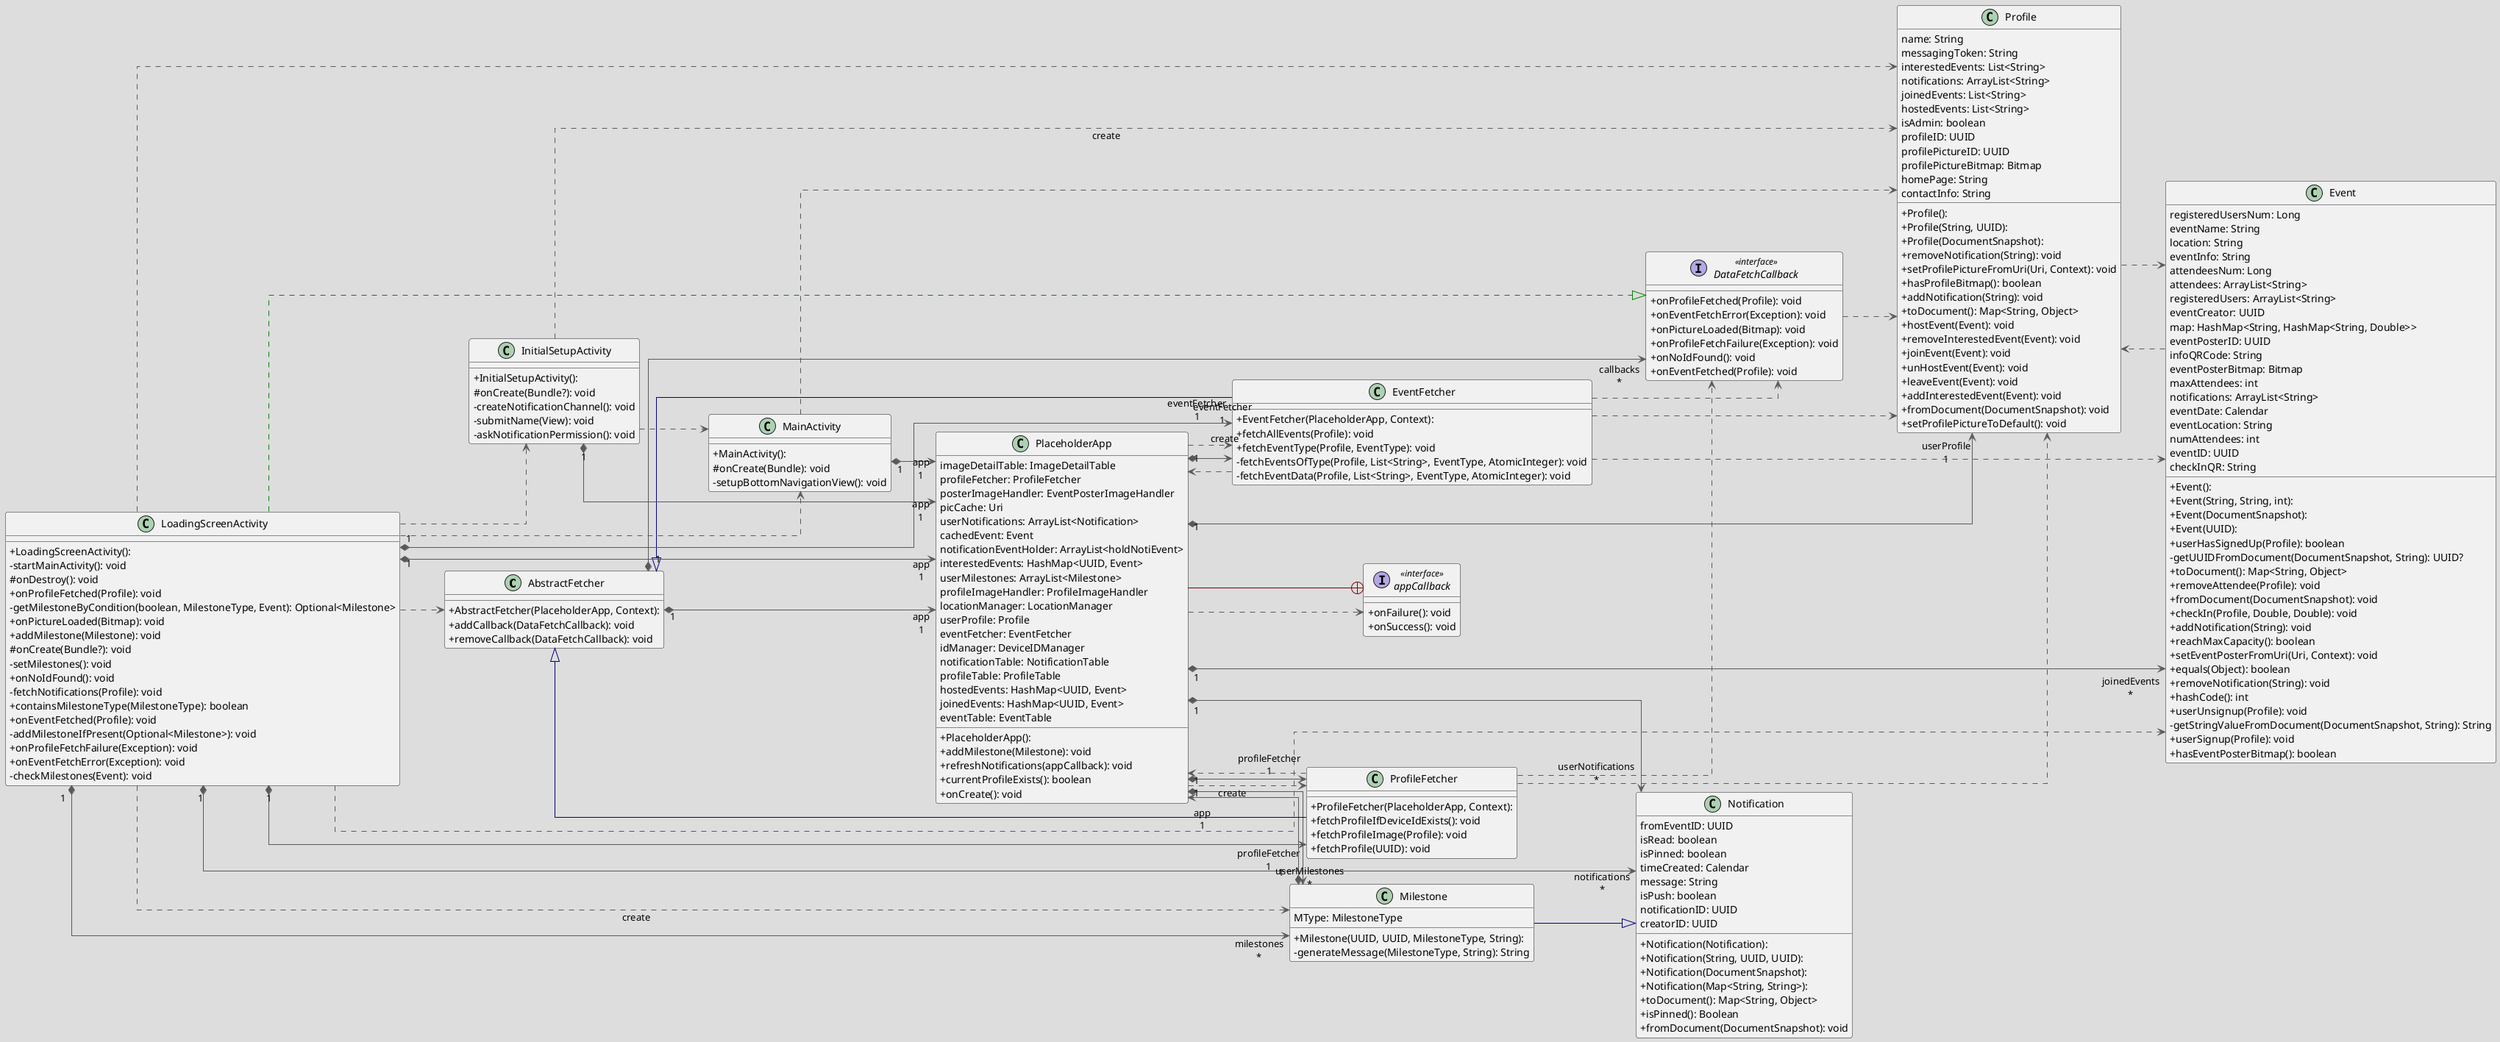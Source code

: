 @startuml

!theme toy
left to right direction
skinparam linetype ortho
skinparam classAttributeIconSize 0

class AbstractFetcher {
  + AbstractFetcher(PlaceholderApp, Context):
  + addCallback(DataFetchCallback): void
  + removeCallback(DataFetchCallback): void
}
interface DataFetchCallback << interface >> {
  + onProfileFetched(Profile): void
  + onEventFetchError(Exception): void
  + onPictureLoaded(Bitmap): void
  + onProfileFetchFailure(Exception): void
  + onNoIdFound(): void
  + onEventFetched(Profile): void
}
class Event {
  + Event():
  + Event(String, String, int):
  + Event(DocumentSnapshot):
  + Event(UUID):
  + userHasSignedUp(Profile): boolean
  - getUUIDFromDocument(DocumentSnapshot, String): UUID?
  + toDocument(): Map<String, Object>
  + removeAttendee(Profile): void
  + fromDocument(DocumentSnapshot): void
  + checkIn(Profile, Double, Double): void
  + addNotification(String): void
  + reachMaxCapacity(): boolean
  + setEventPosterFromUri(Uri, Context): void
  + equals(Object): boolean
  + removeNotification(String): void
  + hashCode(): int
  + userUnsignup(Profile): void
  - getStringValueFromDocument(DocumentSnapshot, String): String
  + userSignup(Profile): void
  + hasEventPosterBitmap(): boolean
   registeredUsersNum: Long
   eventName: String
   location: String
   eventInfo: String
   attendeesNum: Long
   attendees: ArrayList<String>
   registeredUsers: ArrayList<String>
   eventCreator: UUID
   map: HashMap<String, HashMap<String, Double>>
   eventPosterID: UUID
   infoQRCode: String
   eventPosterBitmap: Bitmap
   maxAttendees: int
   notifications: ArrayList<String>
   eventDate: Calendar
   eventLocation: String
   numAttendees: int
   eventID: UUID
   checkInQR: String
}
class EventFetcher {
  + EventFetcher(PlaceholderApp, Context):
  + fetchAllEvents(Profile): void
  + fetchEventType(Profile, EventType): void
  - fetchEventsOfType(Profile, List<String>, EventType, AtomicInteger): void
  - fetchEventData(Profile, List<String>, EventType, AtomicInteger): void
}
class InitialSetupActivity {
  + InitialSetupActivity():
  # onCreate(Bundle?): void
  - createNotificationChannel(): void
  - submitName(View): void
  - askNotificationPermission(): void
}
class LoadingScreenActivity {
  + LoadingScreenActivity():
  - startMainActivity(): void
  # onDestroy(): void
  + onProfileFetched(Profile): void
  - getMilestoneByCondition(boolean, MilestoneType, Event): Optional<Milestone>
  + onPictureLoaded(Bitmap): void
  + addMilestone(Milestone): void
  # onCreate(Bundle?): void
  - setMilestones(): void
  + onNoIdFound(): void
  - fetchNotifications(Profile): void
  + containsMilestoneType(MilestoneType): boolean
  + onEventFetched(Profile): void
  - addMilestoneIfPresent(Optional<Milestone>): void
  + onProfileFetchFailure(Exception): void
  + onEventFetchError(Exception): void
  - checkMilestones(Event): void
}
class MainActivity {
  + MainActivity():
  # onCreate(Bundle): void
  - setupBottomNavigationView(): void
}
class Milestone {
  + Milestone(UUID, UUID, MilestoneType, String):
  - generateMessage(MilestoneType, String): String
   MType: MilestoneType
}
class Notification {
  + Notification(Notification):
  + Notification(String, UUID, UUID):
  + Notification(DocumentSnapshot):
  + Notification(Map<String, String>):
  + toDocument(): Map<String, Object>
  + isPinned(): Boolean
  + fromDocument(DocumentSnapshot): void
   fromEventID: UUID
   isRead: boolean
   isPinned: boolean
   timeCreated: Calendar
   message: String
   isPush: boolean
   notificationID: UUID
   creatorID: UUID
}
class PlaceholderApp {
  + PlaceholderApp():
  + addMilestone(Milestone): void
  + refreshNotifications(appCallback): void
  + currentProfileExists(): boolean
  + onCreate(): void
   imageDetailTable: ImageDetailTable
   profileFetcher: ProfileFetcher
   posterImageHandler: EventPosterImageHandler
   picCache: Uri
   userNotifications: ArrayList<Notification>
   cachedEvent: Event
   notificationEventHolder: ArrayList<holdNotiEvent>
   interestedEvents: HashMap<UUID, Event>
   userMilestones: ArrayList<Milestone>
   profileImageHandler: ProfileImageHandler
   locationManager: LocationManager
   userProfile: Profile
   eventFetcher: EventFetcher
   idManager: DeviceIDManager
   notificationTable: NotificationTable
   profileTable: ProfileTable
   hostedEvents: HashMap<UUID, Event>
   joinedEvents: HashMap<UUID, Event>
   eventTable: EventTable
}
class Profile {
  + Profile():
  + Profile(String, UUID):
  + Profile(DocumentSnapshot):
  + removeNotification(String): void
  + setProfilePictureFromUri(Uri, Context): void
  + hasProfileBitmap(): boolean
  + addNotification(String): void
  + toDocument(): Map<String, Object>
  + hostEvent(Event): void
  + removeInterestedEvent(Event): void
  + joinEvent(Event): void
  + unHostEvent(Event): void
  + leaveEvent(Event): void
  + addInterestedEvent(Event): void
  + fromDocument(DocumentSnapshot): void
  + setProfilePictureToDefault(): void
   name: String
   messagingToken: String
   interestedEvents: List<String>
   notifications: ArrayList<String>
   joinedEvents: List<String>
   hostedEvents: List<String>
   isAdmin: boolean
   profileID: UUID
   profilePictureID: UUID
   profilePictureBitmap: Bitmap
   homePage: String
   contactInfo: String
}
class ProfileFetcher {
  + ProfileFetcher(PlaceholderApp, Context):
  + fetchProfileIfDeviceIdExists(): void
  + fetchProfileImage(Profile): void
  + fetchProfile(UUID): void
}
interface appCallback << interface >> {
  + onFailure(): void
  + onSuccess(): void
}

AbstractFetcher       "1" *-[#595959,plain]-> "callbacks\n*" DataFetchCallback
AbstractFetcher       "1" *-[#595959,plain]-> "app\n1" PlaceholderApp
DataFetchCallback      -[#595959,dashed]->  Profile
Event                  -[#595959,dashed]->  Profile
EventFetcher           -[#000082,plain]-^  AbstractFetcher
EventFetcher           -[#595959,dashed]->  DataFetchCallback
EventFetcher           -[#595959,dashed]->  Event
EventFetcher           -[#595959,dashed]->  PlaceholderApp
EventFetcher           -[#595959,dashed]->  Profile
InitialSetupActivity   -[#595959,dashed]->  MainActivity
InitialSetupActivity  "1" *-[#595959,plain]-> "app\n1" PlaceholderApp
InitialSetupActivity   -[#595959,dashed]->  Profile               : "«create»"
LoadingScreenActivity  -[#595959,dashed]->  AbstractFetcher
LoadingScreenActivity  -[#008200,dashed]-^  DataFetchCallback
LoadingScreenActivity  -[#595959,dashed]->  Event
LoadingScreenActivity "1" *-[#595959,plain]-> "eventFetcher\n1" EventFetcher
LoadingScreenActivity  -[#595959,dashed]->  InitialSetupActivity
LoadingScreenActivity  -[#595959,dashed]->  MainActivity
LoadingScreenActivity "1" *-[#595959,plain]-> "milestones\n*" Milestone
LoadingScreenActivity  -[#595959,dashed]->  Milestone             : "«create»"
LoadingScreenActivity "1" *-[#595959,plain]-> "notifications\n*" Notification
LoadingScreenActivity "1" *-[#595959,plain]-> "app\n1" PlaceholderApp
LoadingScreenActivity  -[#595959,dashed]->  Profile
LoadingScreenActivity "1" *-[#595959,plain]-> "profileFetcher\n1" ProfileFetcher
MainActivity          "1" *-[#595959,plain]-> "app\n1" PlaceholderApp
MainActivity           -[#595959,dashed]->  Profile
Milestone              -[#000082,plain]-^  Notification
Milestone             "1" *-[#595959,plain]-> "app\n1" PlaceholderApp
PlaceholderApp        "1" *-[#595959,plain]-> "joinedEvents\n*" Event
PlaceholderApp        "1" *-[#595959,plain]-> "eventFetcher\n1" EventFetcher
PlaceholderApp         -[#595959,dashed]->  EventFetcher          : "«create»"
PlaceholderApp        "1" *-[#595959,plain]-> "userMilestones\n*" Milestone
PlaceholderApp        "1" *-[#595959,plain]-> "userNotifications\n*" Notification
PlaceholderApp        "1" *-[#595959,plain]-> "userProfile\n1" Profile
PlaceholderApp         -[#595959,dashed]->  ProfileFetcher        : "«create»"
PlaceholderApp        "1" *-[#595959,plain]-> "profileFetcher\n1" ProfileFetcher
PlaceholderApp         -[#595959,dashed]->  appCallback
Profile                -[#595959,dashed]->  Event
ProfileFetcher         -[#000082,plain]-^  AbstractFetcher
ProfileFetcher         -[#595959,dashed]->  DataFetchCallback
ProfileFetcher         -[#595959,dashed]->  PlaceholderApp
ProfileFetcher         -[#595959,dashed]->  Profile
appCallback            +-[#820000,plain]-  PlaceholderApp
@enduml
